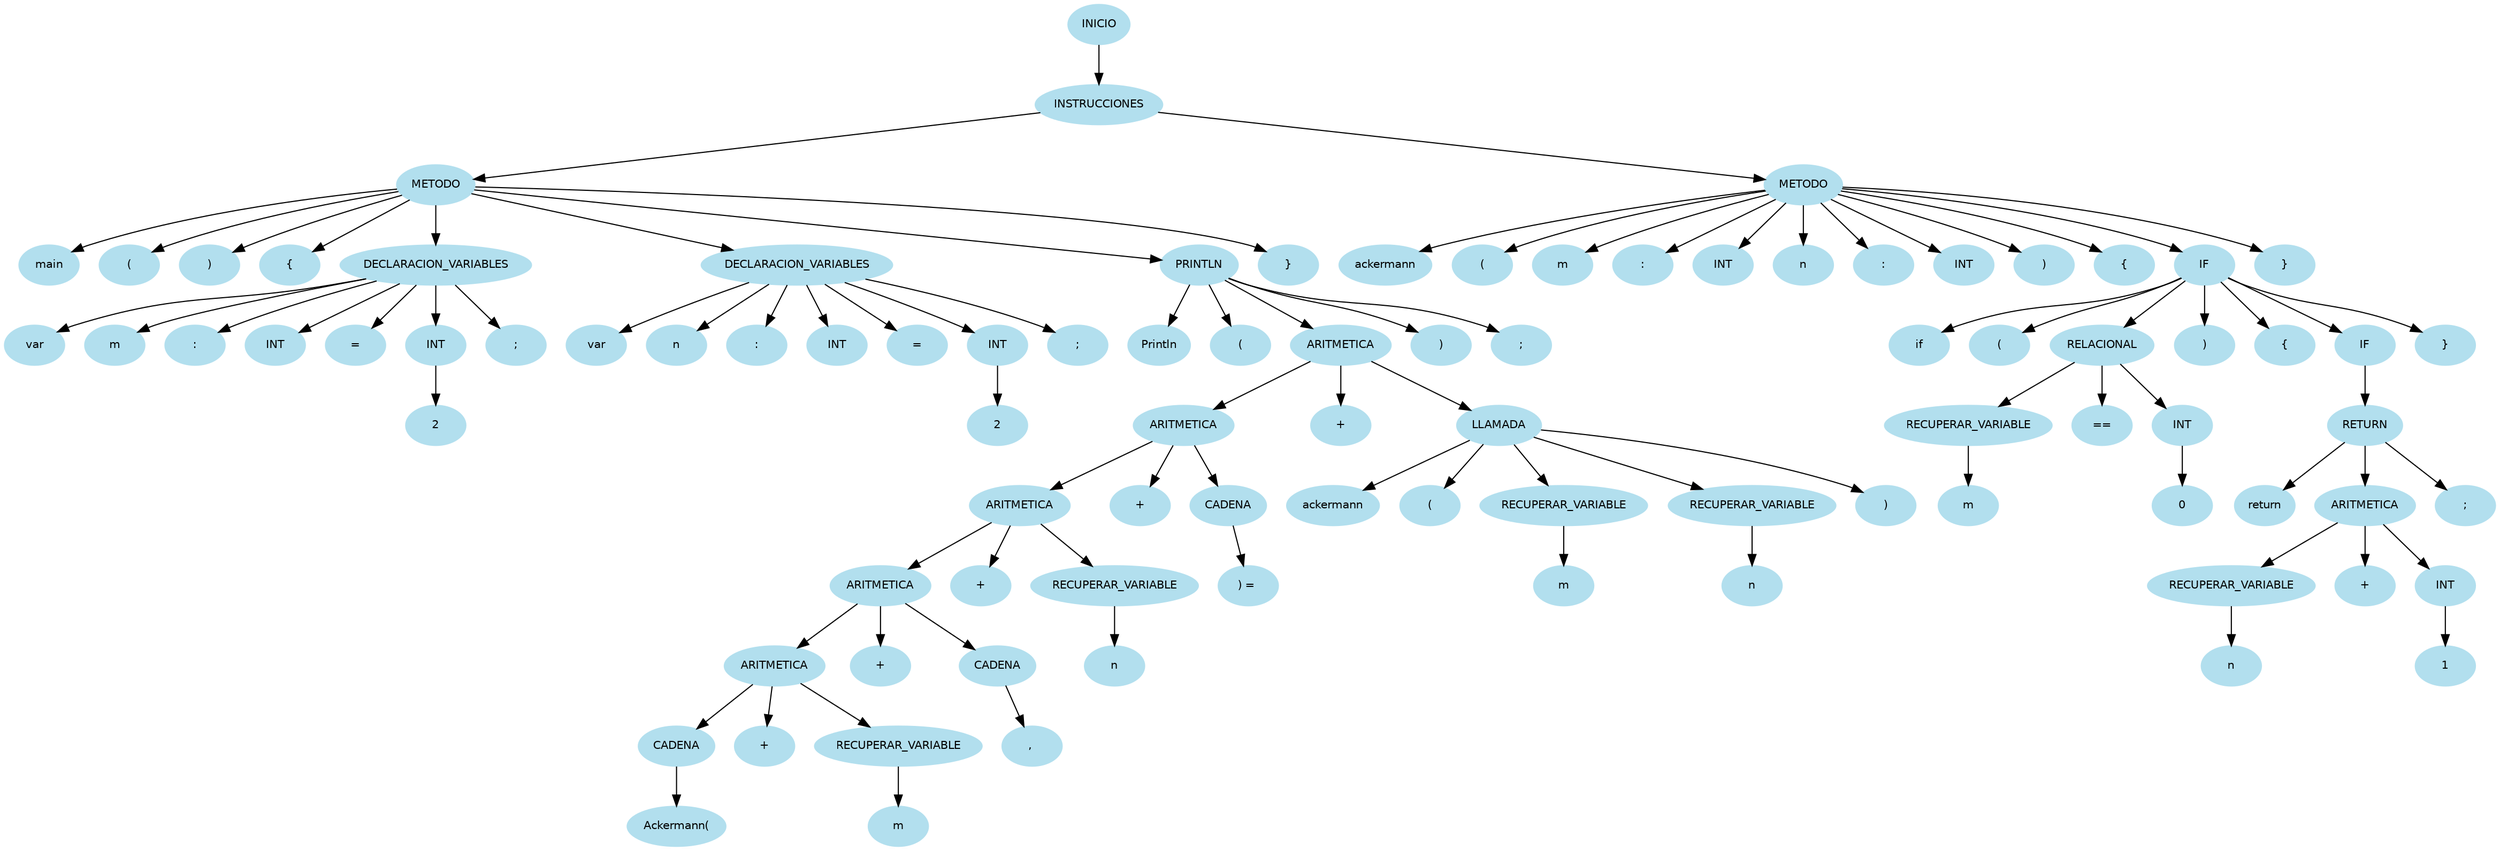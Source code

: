 digraph arbolAST{
node [shape=oval, style=filled, color=lightblue2, fontname=Helvetica, fontsize=10];
edge [fontname=Helvetica, fontsize=10];
n0[label="INICIO"];
n1[label="INSTRUCCIONES"];
n0 -> n1;
n2[label="METODO"];
n1 -> n2;
n3[label="main"];
n2 -> n3;
n4[label="("];
n2 -> n4;
n5[label=")"];
n2 -> n5;
n6[label="{"];
n2 -> n6;
n7[label="DECLARACION_VARIABLES"];
n2 -> n7;
n8[label="var"];
n7 -> n8;
n9[label="m"];
n7 -> n9;
n10[label=":"];
n7 -> n10;
n11[label="INT"];
n7 -> n11;
n12[label="="];
n7 -> n12;
n13[label="INT"];
n7 -> n13;
n14[label="2"];
n13 -> n14;
n15[label=";"];
n7 -> n15;
n16[label="DECLARACION_VARIABLES"];
n2 -> n16;
n17[label="var"];
n16 -> n17;
n18[label="n"];
n16 -> n18;
n19[label=":"];
n16 -> n19;
n20[label="INT"];
n16 -> n20;
n21[label="="];
n16 -> n21;
n22[label="INT"];
n16 -> n22;
n23[label="2"];
n22 -> n23;
n24[label=";"];
n16 -> n24;
n25[label="PRINTLN"];
n2 -> n25;
n26[label="Println"];
n25 -> n26;
n27[label="("];
n25 -> n27;
n28[label="ARITMETICA"];
n25 -> n28;
n29[label="ARITMETICA"];
n28 -> n29;
n30[label="ARITMETICA"];
n29 -> n30;
n31[label="ARITMETICA"];
n30 -> n31;
n32[label="ARITMETICA"];
n31 -> n32;
n33[label="CADENA"];
n32 -> n33;
n34[label="Ackermann("];
n33 -> n34;
n35[label="+"];
n32 -> n35;
n36[label="RECUPERAR_VARIABLE"];
n32 -> n36;
n37[label="m"];
n36 -> n37;
n38[label="+"];
n31 -> n38;
n39[label="CADENA"];
n31 -> n39;
n40[label=", "];
n39 -> n40;
n41[label="+"];
n30 -> n41;
n42[label="RECUPERAR_VARIABLE"];
n30 -> n42;
n43[label="n"];
n42 -> n43;
n44[label="+"];
n29 -> n44;
n45[label="CADENA"];
n29 -> n45;
n46[label=") = "];
n45 -> n46;
n47[label="+"];
n28 -> n47;
n48[label="LLAMADA"];
n28 -> n48;
n49[label="ackermann"];
n48 -> n49;
n50[label="("];
n48 -> n50;
n51[label="RECUPERAR_VARIABLE"];
n48 -> n51;
n52[label="m"];
n51 -> n52;
n53[label="RECUPERAR_VARIABLE"];
n48 -> n53;
n54[label="n"];
n53 -> n54;
n55[label=")"];
n48 -> n55;
n56[label=")"];
n25 -> n56;
n57[label=";"];
n25 -> n57;
n58[label="}"];
n2 -> n58;
n59[label="METODO"];
n1 -> n59;
n60[label="ackermann"];
n59 -> n60;
n61[label="("];
n59 -> n61;
n62[label="m"];
n59 -> n62;
n63[label=":"];
n59 -> n63;
n64[label="INT"];
n59 -> n64;
n65[label="n"];
n59 -> n65;
n66[label=":"];
n59 -> n66;
n67[label="INT"];
n59 -> n67;
n68[label=")"];
n59 -> n68;
n69[label="{"];
n59 -> n69;
n70[label="IF"];
n59 -> n70;
n71[label="if"];
n70 -> n71;
n72[label="("];
n70 -> n72;
n73[label="RELACIONAL"];
n70 -> n73;
n74[label="RECUPERAR_VARIABLE"];
n73 -> n74;
n75[label="m"];
n74 -> n75;
n76[label="=="];
n73 -> n76;
n77[label="INT"];
n73 -> n77;
n78[label="0"];
n77 -> n78;
n79[label=")"];
n70 -> n79;
n80[label="{"];
n70 -> n80;
n81[label="IF"];
n70 -> n81;
n82[label="RETURN"];
n81 -> n82;
n83[label="return"];
n82 -> n83;
n84[label="ARITMETICA"];
n82 -> n84;
n85[label="RECUPERAR_VARIABLE"];
n84 -> n85;
n86[label="n"];
n85 -> n86;
n87[label="+"];
n84 -> n87;
n88[label="INT"];
n84 -> n88;
n89[label="1"];
n88 -> n89;
n90[label=";"];
n82 -> n90;
n91[label="}"];
n70 -> n91;
n92[label="}"];
n59 -> n92;
}